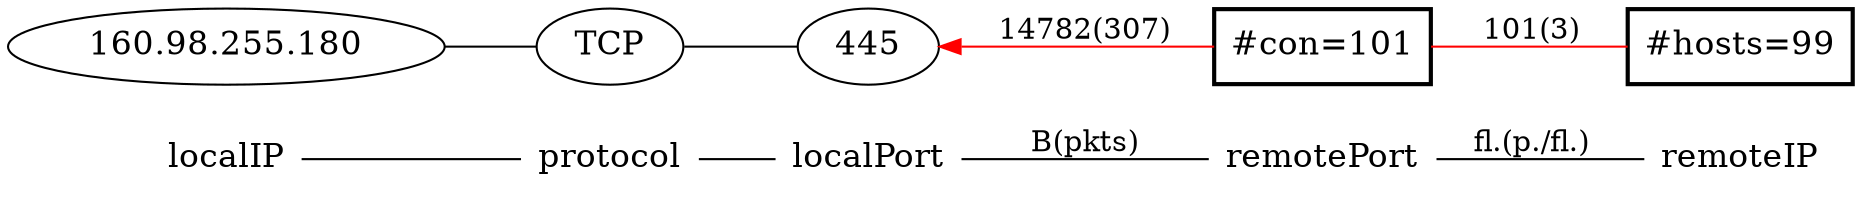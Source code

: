 graph G { /* Created by hpg2dot3() */
rankdir=LR;
node[shape=plaintext,fontsize=16];
"localIP"--"protocol"--"localPort""localPort"--"remotePort"[label="B(pkts)"]"remotePort"--"remoteIP"[label="fl.(p./fl.)"]
node[shape=ellipse];
subgraph 0{rank=same;"localIP";k1_2690842548;}
k1_2690842548[label="160.98.255.180"];
k1_2690842548--k2_6;
subgraph 1 {rank=same;"protocol";k2_6;}
k2_6[label="TCP"];
k2_6--k3_268435901;
subgraph 2 {rank=same;"localPort";k3_268435901;}
k3_268435901[label="445"];
k3_268435901--k4_1107492965[dir=back, color=red][label="14782(307)"];
subgraph 3 {rank=same;"remotePort";k4_1107492965;}
k4_1107492965[label="#con=101", shape=box, style=bold];
k4_1107492965--k5_196707[color=red][label="101(3)"];
subgraph 4 {rank=same;"remoteIP";k5_196707;}
k5_196707[label="#hosts=99", shape=box, style=bold];
}
